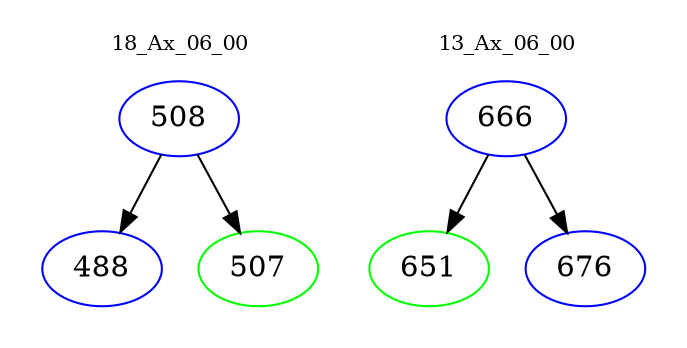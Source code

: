 digraph{
subgraph cluster_0 {
color = white
label = "18_Ax_06_00";
fontsize=10;
T0_508 [label="508", color="blue"]
T0_508 -> T0_488 [color="black"]
T0_488 [label="488", color="blue"]
T0_508 -> T0_507 [color="black"]
T0_507 [label="507", color="green"]
}
subgraph cluster_1 {
color = white
label = "13_Ax_06_00";
fontsize=10;
T1_666 [label="666", color="blue"]
T1_666 -> T1_651 [color="black"]
T1_651 [label="651", color="green"]
T1_666 -> T1_676 [color="black"]
T1_676 [label="676", color="blue"]
}
}
